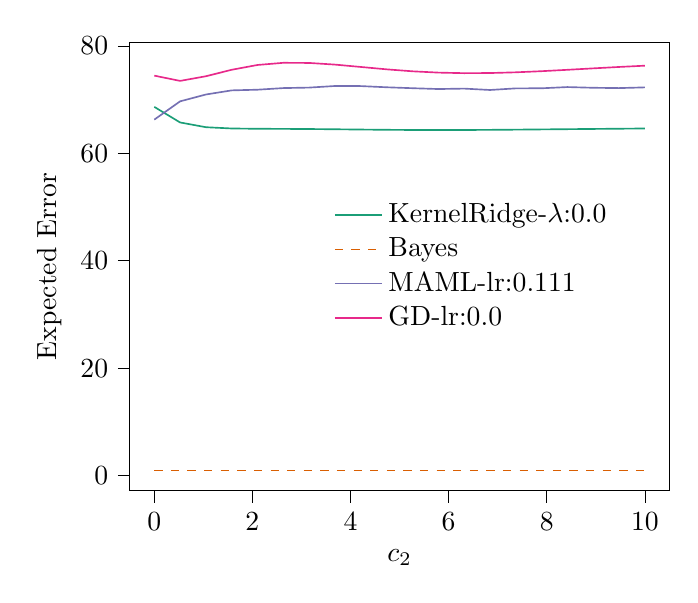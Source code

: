 % This file was created with tikzplotlib v0.10.1.
\begin{tikzpicture}

\definecolor{chocolate217952}{RGB}{217,95,2}
\definecolor{darkcyan27158119}{RGB}{27,158,119}
\definecolor{darkgray176}{RGB}{176,176,176}
\definecolor{deeppink23141138}{RGB}{231,41,138}
\definecolor{lightslategray117112179}{RGB}{117,112,179}

\begin{axis}[
legend cell align={left},
legend style={fill opacity=0.8, draw opacity=1, text opacity=1, at={(0.91,0.5)}, anchor=east, draw=none},
tick align=outside,
tick pos=left,
x grid style={darkgray176},
xlabel={\(\displaystyle c_{2}\)},
xmin=-0.499, xmax=10.5,
xtick style={color=black},
y grid style={darkgray176},
ylabel={Expected Error},
ymin=-2.793, ymax=80.63,
ytick style={color=black}
]
\addplot [semithick, darkcyan27158119]
table {%
0.001 68.636
0.527 65.738
1.054 64.852
1.58 64.615
2.106 64.561
2.632 64.542
3.159 64.514
3.685 64.469
4.211 64.417
4.737 64.37
5.264 64.338
5.79 64.326
6.316 64.336
6.842 64.362
7.369 64.399
7.895 64.443
8.421 64.487
8.947 64.531
9.474 64.573
10 64.614
};
\addlegendentry{KernelRidge-$\lambda$:0.0}
\addplot [semithick, chocolate217952, dashed]
table {%
0.001 0.999
0.527 0.999
1.054 0.999
1.58 0.999
2.106 0.999
2.632 0.999
3.159 0.999
3.685 0.999
4.211 0.999
4.737 0.999
5.264 0.999
5.79 0.999
6.316 0.999
6.842 0.999
7.369 0.999
7.895 0.999
8.421 0.999
8.947 0.999
9.474 0.999
10 0.999
};
\addlegendentry{Bayes}
\addplot [semithick, lightslategray117112179]
table {%
0.001 66.264
0.527 69.666
1.054 70.941
1.58 71.708
2.106 71.832
2.632 72.135
3.159 72.226
3.685 72.522
4.211 72.506
4.737 72.283
5.264 72.111
5.79 71.957
6.316 72.037
6.842 71.779
7.369 72.08
7.895 72.095
8.421 72.324
8.947 72.191
9.474 72.132
10 72.265
};
\addlegendentry{MAML-lr:0.111}
\addplot [semithick, deeppink23141138]
table {%
0.001 74.449
0.527 73.471
1.054 74.338
1.58 75.544
2.106 76.436
2.632 76.838
3.159 76.811
3.685 76.502
4.211 76.064
4.737 75.621
5.264 75.255
5.79 75.013
6.316 74.908
6.842 74.934
7.369 75.067
7.895 75.278
8.421 75.534
8.947 75.803
9.474 76.064
10 76.302
};
\addlegendentry{GD-lr:0.0}
\end{axis}

\end{tikzpicture}
